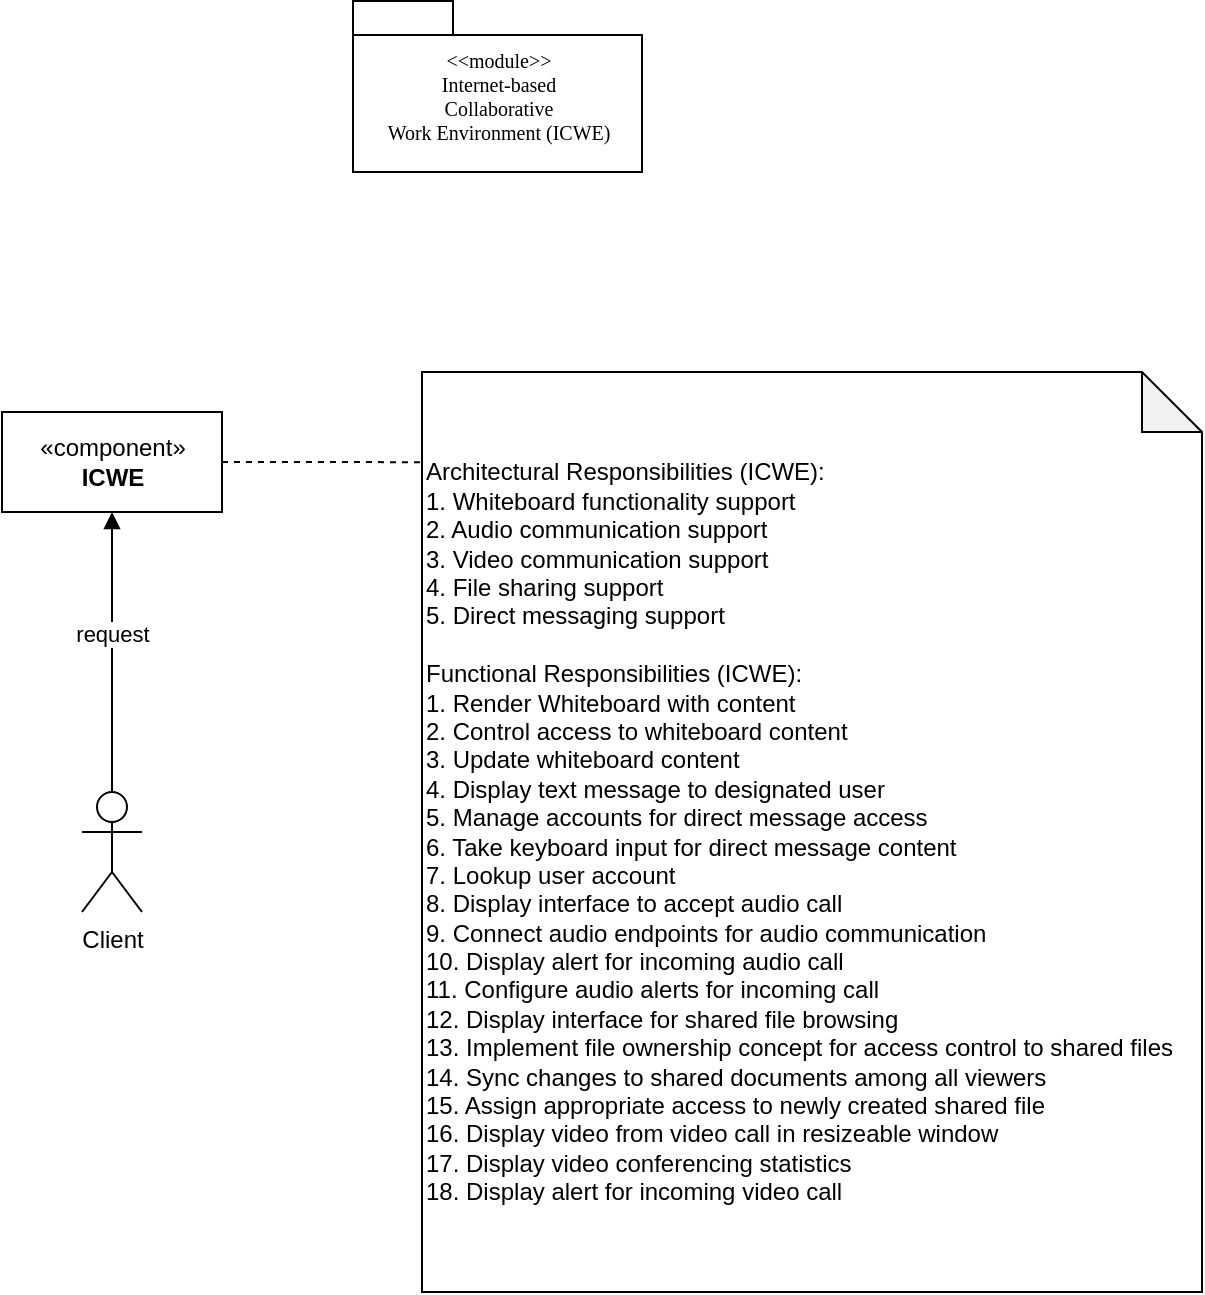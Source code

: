 <mxfile version="20.0.0" type="github" pages="6">
  <diagram name="Monolithic_System" id="b5b7bab2-c9e2-2cf4-8b2a-24fd1a2a6d21">
    <mxGraphModel dx="1192" dy="709" grid="1" gridSize="10" guides="1" tooltips="1" connect="1" arrows="1" fold="1" page="1" pageScale="1" pageWidth="827" pageHeight="1169" background="none" math="0" shadow="0">
      <root>
        <mxCell id="0" />
        <mxCell id="1" parent="0" />
        <mxCell id="6e0c8c40b5770093-7" value="" style="group" parent="1" vertex="1" connectable="0">
          <mxGeometry x="765.5" y="174.5" width="144.5" height="85.5" as="geometry" />
        </mxCell>
        <mxCell id="6e0c8c40b5770093-8" value="&lt;span style=&quot;font-weight: normal;&quot;&gt;&amp;lt;&amp;lt;module&amp;gt;&amp;gt;&lt;br&gt;Internet-based &lt;br&gt;Collaborative &lt;br&gt;Work Environment (ICWE)&lt;/span&gt;" style="shape=folder;fontStyle=1;spacingTop=10;tabWidth=50;tabHeight=17;tabPosition=left;html=1;rounded=0;shadow=0;comic=0;labelBackgroundColor=none;strokeWidth=1;fontFamily=Verdana;fontSize=10;align=center;" parent="6e0c8c40b5770093-7" vertex="1">
          <mxGeometry width="144.5" height="85.5" as="geometry" />
        </mxCell>
        <mxCell id="LKQvTQKGH9wQOqA-eibF-2" value="«component»&lt;br&gt;&lt;b&gt;ICWE&lt;/b&gt;" style="html=1;" vertex="1" parent="1">
          <mxGeometry x="590" y="380" width="110" height="50" as="geometry" />
        </mxCell>
        <mxCell id="LKQvTQKGH9wQOqA-eibF-3" value="Client" style="shape=umlActor;verticalLabelPosition=bottom;verticalAlign=top;html=1;" vertex="1" parent="1">
          <mxGeometry x="630" y="570" width="30" height="60" as="geometry" />
        </mxCell>
        <mxCell id="LKQvTQKGH9wQOqA-eibF-6" value="request" style="html=1;verticalAlign=bottom;endArrow=block;rounded=0;exitX=0.5;exitY=0;exitDx=0;exitDy=0;exitPerimeter=0;entryX=0.5;entryY=1;entryDx=0;entryDy=0;" edge="1" parent="1" source="LKQvTQKGH9wQOqA-eibF-3" target="LKQvTQKGH9wQOqA-eibF-2">
          <mxGeometry width="80" relative="1" as="geometry">
            <mxPoint x="810" y="450" as="sourcePoint" />
            <mxPoint x="890" y="450" as="targetPoint" />
          </mxGeometry>
        </mxCell>
        <mxCell id="LKQvTQKGH9wQOqA-eibF-7" value="Architectural Responsibilities (ICWE):&lt;br&gt;1. Whiteboard functionality support&lt;br&gt;2. Audio communication support&lt;br&gt;3. Video communication support&lt;br&gt;4. File sharing support&lt;br&gt;5. Direct messaging support&lt;br&gt;&lt;br&gt;Functional Responsibilities (ICWE):&lt;br&gt;1. Render Whiteboard with content&lt;br&gt;2. Control access to whiteboard content&lt;br&gt;3. Update whiteboard content&lt;br&gt;4. Display text message to designated user&lt;br&gt;5. Manage accounts for direct message access&lt;br&gt;6. Take keyboard input for direct message content&lt;br&gt;7. Lookup user account&lt;br&gt;8. Display interface to accept audio call&lt;br&gt;9. Connect audio endpoints for audio communication&lt;br&gt;10. Display alert for incoming audio call&lt;br&gt;11. Configure audio alerts for incoming call&lt;br&gt;12. Display interface for shared file browsing&lt;br&gt;13. Implement file ownership concept for access control to shared files&lt;br&gt;14. Sync changes to shared documents among all viewers&lt;br&gt;15. Assign appropriate access to newly created shared file&lt;br&gt;16. Display video from video call in resizeable window&lt;br&gt;17. Display video conferencing statistics&lt;br&gt;18. Display alert for incoming video call" style="shape=note;whiteSpace=wrap;html=1;backgroundOutline=1;darkOpacity=0.05;align=left;" vertex="1" parent="1">
          <mxGeometry x="800" y="360" width="390" height="460" as="geometry" />
        </mxCell>
        <mxCell id="LKQvTQKGH9wQOqA-eibF-8" value="" style="endArrow=none;dashed=1;html=1;rounded=0;exitX=1;exitY=0.5;exitDx=0;exitDy=0;entryX=0.003;entryY=0.098;entryDx=0;entryDy=0;entryPerimeter=0;" edge="1" parent="1" source="LKQvTQKGH9wQOqA-eibF-2" target="LKQvTQKGH9wQOqA-eibF-7">
          <mxGeometry width="50" height="50" relative="1" as="geometry">
            <mxPoint x="810" y="510" as="sourcePoint" />
            <mxPoint x="790" y="405" as="targetPoint" />
          </mxGeometry>
        </mxCell>
      </root>
    </mxGraphModel>
  </diagram>
  <diagram id="VUu82WRilhvnNbYN9RwU" name="AD1_Whiteboard">
    <mxGraphModel dx="2042" dy="709" grid="1" gridSize="10" guides="1" tooltips="1" connect="1" arrows="1" fold="1" page="1" pageScale="1" pageWidth="850" pageHeight="1100" math="0" shadow="0">
      <root>
        <mxCell id="0" />
        <mxCell id="1" parent="0" />
        <mxCell id="Ohk-mXpAywFLgfQ5HTXF-1" value="" style="group" vertex="1" connectable="0" parent="1">
          <mxGeometry x="2.75" y="30" width="144.5" height="85.5" as="geometry" />
        </mxCell>
        <mxCell id="Ohk-mXpAywFLgfQ5HTXF-2" value="&lt;span style=&quot;font-weight: normal;&quot;&gt;&amp;lt;&amp;lt;module&amp;gt;&amp;gt;&lt;br&gt;Internet-based &lt;br&gt;Collaborative &lt;br&gt;Work Environment (ICWE)&lt;/span&gt;" style="shape=folder;fontStyle=1;spacingTop=10;tabWidth=50;tabHeight=17;tabPosition=left;html=1;rounded=0;shadow=0;comic=0;labelBackgroundColor=none;strokeWidth=1;fontFamily=Verdana;fontSize=10;align=center;" vertex="1" parent="Ohk-mXpAywFLgfQ5HTXF-1">
          <mxGeometry width="144.5" height="85.5" as="geometry" />
        </mxCell>
        <mxCell id="Ohk-mXpAywFLgfQ5HTXF-8" value="" style="group" vertex="1" connectable="0" parent="1">
          <mxGeometry x="2.75" y="190" width="144.5" height="85.5" as="geometry" />
        </mxCell>
        <mxCell id="Ohk-mXpAywFLgfQ5HTXF-9" value="&lt;span style=&quot;font-weight: normal;&quot;&gt;&amp;lt;&amp;lt;module&amp;gt;&amp;gt;&lt;br&gt;Whiteboard&lt;br&gt;&lt;/span&gt;" style="shape=folder;fontStyle=1;spacingTop=10;tabWidth=50;tabHeight=17;tabPosition=left;html=1;rounded=0;shadow=0;comic=0;labelBackgroundColor=none;strokeWidth=1;fontFamily=Verdana;fontSize=10;align=center;" vertex="1" parent="Ohk-mXpAywFLgfQ5HTXF-8">
          <mxGeometry width="144.5" height="85.5" as="geometry" />
        </mxCell>
        <mxCell id="Ohk-mXpAywFLgfQ5HTXF-10" value="" style="endArrow=diamondThin;endFill=0;endSize=24;html=1;rounded=0;exitX=0;exitY=0;exitDx=97.25;exitDy=17;exitPerimeter=0;entryX=0.671;entryY=0.994;entryDx=0;entryDy=0;entryPerimeter=0;" edge="1" parent="1" source="Ohk-mXpAywFLgfQ5HTXF-9" target="Ohk-mXpAywFLgfQ5HTXF-2">
          <mxGeometry width="160" relative="1" as="geometry">
            <mxPoint x="-17.25" y="220" as="sourcePoint" />
            <mxPoint x="142.75" y="220" as="targetPoint" />
          </mxGeometry>
        </mxCell>
        <mxCell id="tOxHjZXBMQgUaD9UDvFd-1" value="«component»&lt;br&gt;&lt;b&gt;ICWE&lt;/b&gt;" style="html=1;" vertex="1" parent="1">
          <mxGeometry x="-60" y="550" width="110" height="50" as="geometry" />
        </mxCell>
        <mxCell id="tOxHjZXBMQgUaD9UDvFd-2" value="Client" style="shape=umlActor;verticalLabelPosition=bottom;verticalAlign=top;html=1;" vertex="1" parent="1">
          <mxGeometry x="60" y="955" width="30" height="60" as="geometry" />
        </mxCell>
        <mxCell id="tOxHjZXBMQgUaD9UDvFd-3" value="request" style="html=1;verticalAlign=bottom;endArrow=block;rounded=0;exitX=0.5;exitY=0;exitDx=0;exitDy=0;exitPerimeter=0;entryX=0.5;entryY=1;entryDx=0;entryDy=0;" edge="1" parent="1" source="tOxHjZXBMQgUaD9UDvFd-2">
          <mxGeometry width="80" relative="1" as="geometry">
            <mxPoint x="240" y="835" as="sourcePoint" />
            <mxPoint x="75" y="815" as="targetPoint" />
          </mxGeometry>
        </mxCell>
        <mxCell id="tOxHjZXBMQgUaD9UDvFd-4" value="Architectural Responsibilities (ICWE):&lt;br&gt;2. Audio communication support&lt;br&gt;3. Video communication support&lt;br&gt;4. File sharing support&lt;br&gt;5. Direct messaging support&lt;br&gt;&lt;br&gt;Functional Responsibilities (ICWE):&lt;br&gt;4. Display text message to designated user&lt;br&gt;5. Manage accounts for direct message access&lt;br&gt;6. Take keyboard input for direct message content&lt;br&gt;7. Lookup user account&lt;br&gt;8. Display interface to accept audio call&lt;br&gt;9. Connect audio endpoints for audio communication&lt;br&gt;10. Display alert for incoming audio call&lt;br&gt;11. Configure audio alerts for incoming call&lt;br&gt;12. Display interface for shared file browsing&lt;br&gt;13. Implement file ownership concept for access control to shared files&lt;br&gt;14. Sync changes to shared documents among all viewers&lt;br&gt;15. Assign appropriate access to newly created shared file&lt;br&gt;16. Display video from video call in resizeable window&lt;br&gt;17. Display video conferencing statistics&lt;br&gt;18. Display alert for incoming video call" style="shape=note;whiteSpace=wrap;html=1;backgroundOutline=1;darkOpacity=0.05;align=left;" vertex="1" parent="1">
          <mxGeometry x="400" y="440" width="390" height="360" as="geometry" />
        </mxCell>
        <mxCell id="tOxHjZXBMQgUaD9UDvFd-5" value="«component»&lt;br&gt;&lt;b&gt;Whiteboard&lt;br&gt;Controller&lt;/b&gt;" style="html=1;" vertex="1" parent="1">
          <mxGeometry x="120" y="620" width="110" height="50" as="geometry" />
        </mxCell>
        <mxCell id="tOxHjZXBMQgUaD9UDvFd-6" value="Architectural Responsibilities (ICWE):&lt;br&gt;1. Whiteboard functionality support&lt;br&gt;&lt;br&gt;Functional Responsibilities (ICWE):&lt;br&gt;1. Render Whiteboard with content&lt;br&gt;2. Control access to whiteboard content&lt;br&gt;3. Update whiteboard content" style="shape=note;whiteSpace=wrap;html=1;backgroundOutline=1;darkOpacity=0.05;align=left;" vertex="1" parent="1">
          <mxGeometry x="400" y="820" width="250" height="140" as="geometry" />
        </mxCell>
        <mxCell id="tOxHjZXBMQgUaD9UDvFd-7" value="«component»&lt;br&gt;&lt;b&gt;Load Balancer&lt;/b&gt;" style="html=1;" vertex="1" parent="1">
          <mxGeometry x="20" y="765" width="110" height="50" as="geometry" />
        </mxCell>
        <mxCell id="tOxHjZXBMQgUaD9UDvFd-8" value="" style="endArrow=none;dashed=1;html=1;rounded=0;exitX=1;exitY=0.5;exitDx=0;exitDy=0;entryX=-0.013;entryY=0.375;entryDx=0;entryDy=0;entryPerimeter=0;" edge="1" parent="1" source="tOxHjZXBMQgUaD9UDvFd-1" target="tOxHjZXBMQgUaD9UDvFd-4">
          <mxGeometry width="50" height="50" relative="1" as="geometry">
            <mxPoint x="420" y="770" as="sourcePoint" />
            <mxPoint x="390" y="605" as="targetPoint" />
          </mxGeometry>
        </mxCell>
        <mxCell id="tOxHjZXBMQgUaD9UDvFd-9" value="" style="endArrow=none;dashed=1;html=1;rounded=0;exitX=1;exitY=0.5;exitDx=0;exitDy=0;entryX=0;entryY=0.5;entryDx=0;entryDy=0;entryPerimeter=0;" edge="1" parent="1" source="tOxHjZXBMQgUaD9UDvFd-5" target="tOxHjZXBMQgUaD9UDvFd-6">
          <mxGeometry width="50" height="50" relative="1" as="geometry">
            <mxPoint x="420" y="770" as="sourcePoint" />
            <mxPoint x="470" y="720" as="targetPoint" />
            <Array as="points">
              <mxPoint x="290" y="645" />
              <mxPoint x="290" y="890" />
            </Array>
          </mxGeometry>
        </mxCell>
        <mxCell id="tOxHjZXBMQgUaD9UDvFd-10" value="" style="endArrow=classic;html=1;rounded=0;exitX=0.5;exitY=0;exitDx=0;exitDy=0;entryX=0.5;entryY=1;entryDx=0;entryDy=0;" edge="1" parent="1" source="tOxHjZXBMQgUaD9UDvFd-7" target="tOxHjZXBMQgUaD9UDvFd-1">
          <mxGeometry width="50" height="50" relative="1" as="geometry">
            <mxPoint x="420" y="770" as="sourcePoint" />
            <mxPoint x="470" y="720" as="targetPoint" />
            <Array as="points">
              <mxPoint x="75" y="720" />
              <mxPoint x="-5" y="720" />
            </Array>
          </mxGeometry>
        </mxCell>
        <mxCell id="tOxHjZXBMQgUaD9UDvFd-11" value="message" style="edgeLabel;html=1;align=center;verticalAlign=middle;resizable=0;points=[];" vertex="1" connectable="0" parent="tOxHjZXBMQgUaD9UDvFd-10">
          <mxGeometry x="-0.306" y="-2" relative="1" as="geometry">
            <mxPoint as="offset" />
          </mxGeometry>
        </mxCell>
        <mxCell id="tOxHjZXBMQgUaD9UDvFd-12" value="" style="endArrow=classic;html=1;rounded=0;exitX=1;exitY=0.5;exitDx=0;exitDy=0;entryX=0.5;entryY=1;entryDx=0;entryDy=0;" edge="1" parent="1" source="tOxHjZXBMQgUaD9UDvFd-7" target="tOxHjZXBMQgUaD9UDvFd-5">
          <mxGeometry width="50" height="50" relative="1" as="geometry">
            <mxPoint x="-100" y="850" as="sourcePoint" />
            <mxPoint x="-50" y="800" as="targetPoint" />
            <Array as="points">
              <mxPoint x="175" y="790" />
            </Array>
          </mxGeometry>
        </mxCell>
        <mxCell id="tOxHjZXBMQgUaD9UDvFd-13" value="message" style="edgeLabel;html=1;align=center;verticalAlign=middle;resizable=0;points=[];" vertex="1" connectable="0" parent="tOxHjZXBMQgUaD9UDvFd-12">
          <mxGeometry x="0.285" relative="1" as="geometry">
            <mxPoint as="offset" />
          </mxGeometry>
        </mxCell>
        <mxCell id="tOxHjZXBMQgUaD9UDvFd-14" value="" style="endArrow=classic;html=1;rounded=0;exitX=0;exitY=0.5;exitDx=0;exitDy=0;entryX=0;entryY=0.5;entryDx=0;entryDy=0;" edge="1" parent="1" source="tOxHjZXBMQgUaD9UDvFd-1" target="tOxHjZXBMQgUaD9UDvFd-7">
          <mxGeometry width="50" height="50" relative="1" as="geometry">
            <mxPoint x="-170" y="790" as="sourcePoint" />
            <mxPoint x="-120" y="740" as="targetPoint" />
            <Array as="points">
              <mxPoint x="-110" y="575" />
              <mxPoint x="-110" y="790" />
            </Array>
          </mxGeometry>
        </mxCell>
        <mxCell id="tOxHjZXBMQgUaD9UDvFd-15" value="response" style="edgeLabel;html=1;align=center;verticalAlign=middle;resizable=0;points=[];" vertex="1" connectable="0" parent="tOxHjZXBMQgUaD9UDvFd-14">
          <mxGeometry x="-0.068" relative="1" as="geometry">
            <mxPoint as="offset" />
          </mxGeometry>
        </mxCell>
        <mxCell id="tOxHjZXBMQgUaD9UDvFd-16" value="" style="endArrow=classic;html=1;rounded=0;exitX=0;exitY=0.5;exitDx=0;exitDy=0;entryX=0.75;entryY=0;entryDx=0;entryDy=0;" edge="1" parent="1" source="tOxHjZXBMQgUaD9UDvFd-5" target="tOxHjZXBMQgUaD9UDvFd-7">
          <mxGeometry width="50" height="50" relative="1" as="geometry">
            <mxPoint x="60" y="700" as="sourcePoint" />
            <mxPoint x="100" y="760" as="targetPoint" />
            <Array as="points">
              <mxPoint x="100" y="645" />
            </Array>
          </mxGeometry>
        </mxCell>
        <mxCell id="tOxHjZXBMQgUaD9UDvFd-17" value="response" style="edgeLabel;html=1;align=center;verticalAlign=middle;resizable=0;points=[];" vertex="1" connectable="0" parent="tOxHjZXBMQgUaD9UDvFd-16">
          <mxGeometry x="-0.273" y="2" relative="1" as="geometry">
            <mxPoint as="offset" />
          </mxGeometry>
        </mxCell>
      </root>
    </mxGraphModel>
  </diagram>
  <diagram id="_xwD0u1POeS3M6MNMzWn" name="AD2_Audio">
    <mxGraphModel dx="2042" dy="709" grid="1" gridSize="10" guides="1" tooltips="1" connect="1" arrows="1" fold="1" page="1" pageScale="1" pageWidth="850" pageHeight="1100" math="0" shadow="0">
      <root>
        <mxCell id="0" />
        <mxCell id="1" parent="0" />
        <mxCell id="YCwrLCV1L26kMmIwAUxu-1" value="" style="group" vertex="1" connectable="0" parent="1">
          <mxGeometry x="49" y="30" width="144.5" height="85.5" as="geometry" />
        </mxCell>
        <mxCell id="YCwrLCV1L26kMmIwAUxu-2" value="&lt;span style=&quot;font-weight: normal;&quot;&gt;&amp;lt;&amp;lt;module&amp;gt;&amp;gt;&lt;br&gt;Internet-based &lt;br&gt;Collaborative &lt;br&gt;Work Environment (ICWE)&lt;/span&gt;" style="shape=folder;fontStyle=1;spacingTop=10;tabWidth=50;tabHeight=17;tabPosition=left;html=1;rounded=0;shadow=0;comic=0;labelBackgroundColor=none;strokeWidth=1;fontFamily=Verdana;fontSize=10;align=center;" vertex="1" parent="YCwrLCV1L26kMmIwAUxu-1">
          <mxGeometry width="144.5" height="85.5" as="geometry" />
        </mxCell>
        <mxCell id="YCwrLCV1L26kMmIwAUxu-3" value="«component»&lt;br&gt;&lt;b&gt;ICWE&lt;/b&gt;" style="html=1;" vertex="1" parent="1">
          <mxGeometry y="455.5" width="110" height="50" as="geometry" />
        </mxCell>
        <mxCell id="YCwrLCV1L26kMmIwAUxu-4" value="Client" style="shape=umlActor;verticalLabelPosition=bottom;verticalAlign=top;html=1;" vertex="1" parent="1">
          <mxGeometry x="40" y="950" width="30" height="60" as="geometry" />
        </mxCell>
        <mxCell id="YCwrLCV1L26kMmIwAUxu-5" value="request" style="html=1;verticalAlign=bottom;endArrow=block;rounded=0;exitX=0.5;exitY=0;exitDx=0;exitDy=0;exitPerimeter=0;entryX=0.5;entryY=1;entryDx=0;entryDy=0;" edge="1" parent="1" source="YCwrLCV1L26kMmIwAUxu-4">
          <mxGeometry width="80" relative="1" as="geometry">
            <mxPoint x="220" y="830" as="sourcePoint" />
            <mxPoint x="55" y="810" as="targetPoint" />
          </mxGeometry>
        </mxCell>
        <mxCell id="YCwrLCV1L26kMmIwAUxu-6" value="Architectural Responsibilities (ICWE):&lt;br&gt;3. Video communication support&lt;br&gt;4. File sharing support&lt;br&gt;5. Direct messaging support&lt;br&gt;&lt;br&gt;Functional Responsibilities (ICWE):&lt;br&gt;4. Display text message to designated user&lt;br&gt;5. Manage accounts for direct message access&lt;br&gt;6. Take keyboard input for direct message content&lt;br&gt;7. Lookup user account&lt;br&gt;12. Display interface for shared file browsing&lt;br&gt;13. Implement file ownership concept for access control to shared files&lt;br&gt;14. Sync changes to shared documents among all viewers&lt;br&gt;15. Assign appropriate access to newly created shared file&lt;br&gt;16. Display video from video call in resizeable window&lt;br&gt;17. Display video conferencing statistics&lt;br&gt;18. Display alert for incoming video call" style="shape=note;whiteSpace=wrap;html=1;backgroundOutline=1;darkOpacity=0.05;align=left;" vertex="1" parent="1">
          <mxGeometry x="390" y="470" width="390" height="280" as="geometry" />
        </mxCell>
        <mxCell id="YCwrLCV1L26kMmIwAUxu-7" value="" style="group" vertex="1" connectable="0" parent="1">
          <mxGeometry x="-60" y="240" width="144.5" height="85.5" as="geometry" />
        </mxCell>
        <mxCell id="YCwrLCV1L26kMmIwAUxu-8" value="&lt;span style=&quot;font-weight: normal;&quot;&gt;&amp;lt;&amp;lt;module&amp;gt;&amp;gt;&lt;br&gt;Whiteboard&lt;br&gt;&lt;/span&gt;" style="shape=folder;fontStyle=1;spacingTop=10;tabWidth=50;tabHeight=17;tabPosition=left;html=1;rounded=0;shadow=0;comic=0;labelBackgroundColor=none;strokeWidth=1;fontFamily=Verdana;fontSize=10;align=center;" vertex="1" parent="YCwrLCV1L26kMmIwAUxu-7">
          <mxGeometry width="144.5" height="85.5" as="geometry" />
        </mxCell>
        <mxCell id="YCwrLCV1L26kMmIwAUxu-9" value="" style="endArrow=diamondThin;endFill=0;endSize=24;html=1;rounded=0;" edge="1" parent="1" target="YCwrLCV1L26kMmIwAUxu-2">
          <mxGeometry width="160" relative="1" as="geometry">
            <mxPoint x="119" y="180" as="sourcePoint" />
            <mxPoint x="119" y="120" as="targetPoint" />
          </mxGeometry>
        </mxCell>
        <mxCell id="YCwrLCV1L26kMmIwAUxu-10" value="«component»&lt;br&gt;&lt;b&gt;Whiteboard&lt;br&gt;Controller&lt;/b&gt;" style="html=1;" vertex="1" parent="1">
          <mxGeometry x="120" y="630" width="110" height="50" as="geometry" />
        </mxCell>
        <mxCell id="YCwrLCV1L26kMmIwAUxu-11" value="Architectural Responsibilities (Whiteboard Controller):&lt;br&gt;1. Whiteboard functionality support&lt;br&gt;&lt;br&gt;Functional Responsibilities (Whiteboard Controller):&lt;br&gt;1. Render Whiteboard with content&lt;br&gt;2. Control access to whiteboard content&lt;br&gt;3. Update whiteboard content" style="shape=note;whiteSpace=wrap;html=1;backgroundOutline=1;darkOpacity=0.05;align=left;" vertex="1" parent="1">
          <mxGeometry x="390" y="770" width="390" height="140" as="geometry" />
        </mxCell>
        <mxCell id="YCwrLCV1L26kMmIwAUxu-12" value="«component»&lt;br&gt;&lt;b&gt;Load Balancer&lt;/b&gt;" style="html=1;" vertex="1" parent="1">
          <mxGeometry y="760" width="110" height="50" as="geometry" />
        </mxCell>
        <mxCell id="YCwrLCV1L26kMmIwAUxu-17" value="" style="group" vertex="1" connectable="0" parent="1">
          <mxGeometry x="170" y="240" width="144.5" height="85.5" as="geometry" />
        </mxCell>
        <mxCell id="YCwrLCV1L26kMmIwAUxu-18" value="&lt;span style=&quot;font-weight: normal;&quot;&gt;&amp;lt;&amp;lt;module&amp;gt;&amp;gt;&lt;br&gt;Audio Communicator&lt;br&gt;&lt;/span&gt;" style="shape=folder;fontStyle=1;spacingTop=10;tabWidth=50;tabHeight=17;tabPosition=left;html=1;rounded=0;shadow=0;comic=0;labelBackgroundColor=none;strokeWidth=1;fontFamily=Verdana;fontSize=10;align=center;" vertex="1" parent="YCwrLCV1L26kMmIwAUxu-17">
          <mxGeometry width="144.5" height="85.5" as="geometry" />
        </mxCell>
        <mxCell id="YCwrLCV1L26kMmIwAUxu-19" value="" style="endArrow=none;html=1;rounded=0;exitX=0;exitY=0;exitDx=97.25;exitDy=17;exitPerimeter=0;" edge="1" parent="1" source="YCwrLCV1L26kMmIwAUxu-8">
          <mxGeometry width="50" height="50" relative="1" as="geometry">
            <mxPoint x="59" y="380" as="sourcePoint" />
            <mxPoint x="119" y="180" as="targetPoint" />
            <Array as="points">
              <mxPoint x="37" y="180" />
            </Array>
          </mxGeometry>
        </mxCell>
        <mxCell id="YCwrLCV1L26kMmIwAUxu-20" value="" style="endArrow=none;html=1;rounded=0;exitX=0.692;exitY=0.234;exitDx=0;exitDy=0;exitPerimeter=0;" edge="1" parent="1" source="YCwrLCV1L26kMmIwAUxu-18">
          <mxGeometry width="50" height="50" relative="1" as="geometry">
            <mxPoint x="270" y="250" as="sourcePoint" />
            <mxPoint x="119" y="180" as="targetPoint" />
            <Array as="points">
              <mxPoint x="270" y="180" />
            </Array>
          </mxGeometry>
        </mxCell>
        <mxCell id="dnj2vUu5AkYvsgBa5aYY-1" value="Architectural Responsibilities (Audio Communicator):&lt;br&gt;2. Audio communication support&lt;br&gt;&lt;br&gt;Functional Responsibilities (Audio Communicator):&lt;br&gt;8. Display interface to accept audio call&lt;br&gt;9. Connect audio endpoints for audio communication&lt;br&gt;10. Display alert for incoming audio call&lt;br&gt;11. Configure audio alerts for incoming call" style="shape=note;whiteSpace=wrap;html=1;backgroundOutline=1;darkOpacity=0.05;align=left;" vertex="1" parent="1">
          <mxGeometry x="-540" y="640" width="320" height="150" as="geometry" />
        </mxCell>
        <mxCell id="dnj2vUu5AkYvsgBa5aYY-2" value="«component»&lt;br&gt;&lt;b&gt;Audio&lt;br&gt;Controller&lt;/b&gt;" style="html=1;" vertex="1" parent="1">
          <mxGeometry x="-110" y="630" width="110" height="50" as="geometry" />
        </mxCell>
        <mxCell id="dnj2vUu5AkYvsgBa5aYY-4" value="" style="endArrow=classic;html=1;rounded=0;exitX=0;exitY=0.5;exitDx=0;exitDy=0;entryX=0.5;entryY=1;entryDx=0;entryDy=0;" edge="1" parent="1" source="YCwrLCV1L26kMmIwAUxu-12" target="dnj2vUu5AkYvsgBa5aYY-2">
          <mxGeometry width="50" height="50" relative="1" as="geometry">
            <mxPoint x="-160" y="780" as="sourcePoint" />
            <mxPoint x="-110" y="730" as="targetPoint" />
            <Array as="points">
              <mxPoint x="-55" y="785" />
            </Array>
          </mxGeometry>
        </mxCell>
        <mxCell id="dnj2vUu5AkYvsgBa5aYY-7" value="request" style="edgeLabel;html=1;align=center;verticalAlign=middle;resizable=0;points=[];" vertex="1" connectable="0" parent="dnj2vUu5AkYvsgBa5aYY-4">
          <mxGeometry x="0.284" y="-2" relative="1" as="geometry">
            <mxPoint as="offset" />
          </mxGeometry>
        </mxCell>
        <mxCell id="dnj2vUu5AkYvsgBa5aYY-5" value="" style="endArrow=classic;html=1;rounded=0;entryX=0.5;entryY=1;entryDx=0;entryDy=0;exitX=1;exitY=0.5;exitDx=0;exitDy=0;" edge="1" parent="1" source="YCwrLCV1L26kMmIwAUxu-12" target="YCwrLCV1L26kMmIwAUxu-10">
          <mxGeometry width="50" height="50" relative="1" as="geometry">
            <mxPoint x="170" y="800" as="sourcePoint" />
            <mxPoint x="220" y="750" as="targetPoint" />
            <Array as="points">
              <mxPoint x="175" y="785" />
            </Array>
          </mxGeometry>
        </mxCell>
        <mxCell id="dnj2vUu5AkYvsgBa5aYY-8" value="request" style="edgeLabel;html=1;align=center;verticalAlign=middle;resizable=0;points=[];" vertex="1" connectable="0" parent="dnj2vUu5AkYvsgBa5aYY-5">
          <mxGeometry x="0.27" relative="1" as="geometry">
            <mxPoint as="offset" />
          </mxGeometry>
        </mxCell>
        <mxCell id="dnj2vUu5AkYvsgBa5aYY-6" value="" style="endArrow=classic;html=1;rounded=0;exitX=0.364;exitY=-0.02;exitDx=0;exitDy=0;entryX=0.373;entryY=0.99;entryDx=0;entryDy=0;exitPerimeter=0;entryPerimeter=0;" edge="1" parent="1" source="YCwrLCV1L26kMmIwAUxu-12" target="YCwrLCV1L26kMmIwAUxu-3">
          <mxGeometry width="50" height="50" relative="1" as="geometry">
            <mxPoint x="30" y="690" as="sourcePoint" />
            <mxPoint x="80" y="640" as="targetPoint" />
          </mxGeometry>
        </mxCell>
        <mxCell id="dnj2vUu5AkYvsgBa5aYY-9" value="request" style="edgeLabel;html=1;align=center;verticalAlign=middle;resizable=0;points=[];" vertex="1" connectable="0" parent="dnj2vUu5AkYvsgBa5aYY-6">
          <mxGeometry x="-0.117" y="-2" relative="1" as="geometry">
            <mxPoint as="offset" />
          </mxGeometry>
        </mxCell>
        <mxCell id="dnj2vUu5AkYvsgBa5aYY-10" value="" style="endArrow=classic;html=1;rounded=0;exitX=0;exitY=0.5;exitDx=0;exitDy=0;entryX=0;entryY=0.75;entryDx=0;entryDy=0;" edge="1" parent="1" source="dnj2vUu5AkYvsgBa5aYY-2" target="YCwrLCV1L26kMmIwAUxu-12">
          <mxGeometry width="50" height="50" relative="1" as="geometry">
            <mxPoint x="-170" y="760" as="sourcePoint" />
            <mxPoint x="-130" y="800" as="targetPoint" />
            <Array as="points">
              <mxPoint x="-140" y="655" />
              <mxPoint x="-140" y="798" />
            </Array>
          </mxGeometry>
        </mxCell>
        <mxCell id="dnj2vUu5AkYvsgBa5aYY-11" value="response" style="edgeLabel;html=1;align=center;verticalAlign=middle;resizable=0;points=[];" vertex="1" connectable="0" parent="dnj2vUu5AkYvsgBa5aYY-10">
          <mxGeometry x="0.382" y="-1" relative="1" as="geometry">
            <mxPoint as="offset" />
          </mxGeometry>
        </mxCell>
        <mxCell id="dnj2vUu5AkYvsgBa5aYY-12" value="" style="endArrow=classic;html=1;rounded=0;exitX=1;exitY=0.5;exitDx=0;exitDy=0;entryX=1;entryY=0.75;entryDx=0;entryDy=0;" edge="1" parent="1" source="YCwrLCV1L26kMmIwAUxu-10" target="YCwrLCV1L26kMmIwAUxu-12">
          <mxGeometry width="50" height="50" relative="1" as="geometry">
            <mxPoint x="230" y="840" as="sourcePoint" />
            <mxPoint x="280" y="790" as="targetPoint" />
            <Array as="points">
              <mxPoint x="280" y="655" />
              <mxPoint x="280" y="798" />
            </Array>
          </mxGeometry>
        </mxCell>
        <mxCell id="dnj2vUu5AkYvsgBa5aYY-13" value="response" style="edgeLabel;html=1;align=center;verticalAlign=middle;resizable=0;points=[];" vertex="1" connectable="0" parent="dnj2vUu5AkYvsgBa5aYY-12">
          <mxGeometry x="0.349" y="1" relative="1" as="geometry">
            <mxPoint as="offset" />
          </mxGeometry>
        </mxCell>
        <mxCell id="dnj2vUu5AkYvsgBa5aYY-18" value="«component»&lt;br&gt;&lt;b&gt;Audio&lt;br&gt;Monitor&lt;/b&gt;" style="html=1;" vertex="1" parent="1">
          <mxGeometry x="-110" y="520" width="110" height="50" as="geometry" />
        </mxCell>
        <mxCell id="dnj2vUu5AkYvsgBa5aYY-19" value="" style="endArrow=classic;html=1;rounded=0;exitX=0.25;exitY=1;exitDx=0;exitDy=0;entryX=0.25;entryY=0;entryDx=0;entryDy=0;" edge="1" parent="1" source="dnj2vUu5AkYvsgBa5aYY-18" target="dnj2vUu5AkYvsgBa5aYY-2">
          <mxGeometry width="50" height="50" relative="1" as="geometry">
            <mxPoint x="-190" y="590" as="sourcePoint" />
            <mxPoint x="-140" y="540" as="targetPoint" />
          </mxGeometry>
        </mxCell>
        <mxCell id="dnj2vUu5AkYvsgBa5aYY-22" value="command" style="edgeLabel;html=1;align=center;verticalAlign=middle;resizable=0;points=[];" vertex="1" connectable="0" parent="dnj2vUu5AkYvsgBa5aYY-19">
          <mxGeometry x="-0.233" y="-1" relative="1" as="geometry">
            <mxPoint as="offset" />
          </mxGeometry>
        </mxCell>
        <mxCell id="dnj2vUu5AkYvsgBa5aYY-20" value="" style="endArrow=classic;startArrow=classic;html=1;rounded=0;entryX=0.75;entryY=1;entryDx=0;entryDy=0;exitX=0.75;exitY=0;exitDx=0;exitDy=0;" edge="1" parent="1" source="dnj2vUu5AkYvsgBa5aYY-2" target="dnj2vUu5AkYvsgBa5aYY-18">
          <mxGeometry width="50" height="50" relative="1" as="geometry">
            <mxPoint x="-200" y="590" as="sourcePoint" />
            <mxPoint x="-150" y="540" as="targetPoint" />
          </mxGeometry>
        </mxCell>
        <mxCell id="dnj2vUu5AkYvsgBa5aYY-21" value="heartbeat" style="edgeLabel;html=1;align=center;verticalAlign=middle;resizable=0;points=[];" vertex="1" connectable="0" parent="dnj2vUu5AkYvsgBa5aYY-20">
          <mxGeometry x="0.067" y="1" relative="1" as="geometry">
            <mxPoint x="1" as="offset" />
          </mxGeometry>
        </mxCell>
        <mxCell id="dnj2vUu5AkYvsgBa5aYY-23" value="" style="endArrow=diamondThin;endFill=0;endSize=24;html=1;rounded=0;" edge="1" parent="1">
          <mxGeometry width="160" relative="1" as="geometry">
            <mxPoint x="241.57" y="390" as="sourcePoint" />
            <mxPoint x="242.923" y="325.5" as="targetPoint" />
          </mxGeometry>
        </mxCell>
        <mxCell id="dnj2vUu5AkYvsgBa5aYY-24" value="" style="group" vertex="1" connectable="0" parent="1">
          <mxGeometry x="170" y="370" width="144.5" height="85.5" as="geometry" />
        </mxCell>
        <mxCell id="dnj2vUu5AkYvsgBa5aYY-25" value="&lt;span style=&quot;font-weight: normal;&quot;&gt;&amp;lt;&amp;lt;module&amp;gt;&amp;gt;&lt;br&gt;Audio Monitor&lt;br&gt;&lt;/span&gt;" style="shape=folder;fontStyle=1;spacingTop=10;tabWidth=50;tabHeight=17;tabPosition=left;html=1;rounded=0;shadow=0;comic=0;labelBackgroundColor=none;strokeWidth=1;fontFamily=Verdana;fontSize=10;align=center;" vertex="1" parent="dnj2vUu5AkYvsgBa5aYY-24">
          <mxGeometry width="144.5" height="85.5" as="geometry" />
        </mxCell>
        <mxCell id="dnj2vUu5AkYvsgBa5aYY-26" value="Architectural Responsibilities (Audio Monitor):&lt;br&gt;2. Audio communication support&lt;br&gt;&lt;br&gt;Functional Responsibilities (Audio Monitor):&lt;br&gt;19. Monitor Audio communication" style="shape=note;whiteSpace=wrap;html=1;backgroundOutline=1;darkOpacity=0.05;align=left;" vertex="1" parent="1">
          <mxGeometry x="-500" y="480" width="280" height="102.25" as="geometry" />
        </mxCell>
        <mxCell id="dnj2vUu5AkYvsgBa5aYY-27" value="" style="endArrow=none;dashed=1;html=1;rounded=0;exitX=0;exitY=0;exitDx=280;exitDy=66.125;exitPerimeter=0;entryX=0;entryY=0.5;entryDx=0;entryDy=0;" edge="1" parent="1" source="dnj2vUu5AkYvsgBa5aYY-26" target="dnj2vUu5AkYvsgBa5aYY-18">
          <mxGeometry width="50" height="50" relative="1" as="geometry">
            <mxPoint x="-370" y="480" as="sourcePoint" />
            <mxPoint x="-320" y="430" as="targetPoint" />
          </mxGeometry>
        </mxCell>
        <mxCell id="dnj2vUu5AkYvsgBa5aYY-28" value="" style="endArrow=none;dashed=1;html=1;rounded=0;entryX=-0.01;entryY=0.239;entryDx=0;entryDy=0;entryPerimeter=0;exitX=1;exitY=0.5;exitDx=0;exitDy=0;" edge="1" parent="1" source="YCwrLCV1L26kMmIwAUxu-3" target="YCwrLCV1L26kMmIwAUxu-6">
          <mxGeometry width="50" height="50" relative="1" as="geometry">
            <mxPoint x="260" y="570" as="sourcePoint" />
            <mxPoint x="310" y="520" as="targetPoint" />
            <Array as="points">
              <mxPoint x="330" y="480" />
              <mxPoint x="330" y="537" />
            </Array>
          </mxGeometry>
        </mxCell>
        <mxCell id="dnj2vUu5AkYvsgBa5aYY-29" value="" style="endArrow=none;dashed=1;html=1;rounded=0;exitX=0.5;exitY=0;exitDx=0;exitDy=0;entryX=0;entryY=0.5;entryDx=0;entryDy=0;entryPerimeter=0;" edge="1" parent="1" source="YCwrLCV1L26kMmIwAUxu-10" target="YCwrLCV1L26kMmIwAUxu-11">
          <mxGeometry width="50" height="50" relative="1" as="geometry">
            <mxPoint x="270" y="600" as="sourcePoint" />
            <mxPoint x="340" y="840" as="targetPoint" />
            <Array as="points">
              <mxPoint x="175" y="610" />
              <mxPoint x="340" y="610" />
              <mxPoint x="340" y="840" />
            </Array>
          </mxGeometry>
        </mxCell>
        <mxCell id="dnj2vUu5AkYvsgBa5aYY-30" value="" style="endArrow=none;dashed=1;html=1;rounded=0;exitX=0;exitY=0;exitDx=320;exitDy=90;exitPerimeter=0;entryX=0;entryY=0.25;entryDx=0;entryDy=0;" edge="1" parent="1" source="dnj2vUu5AkYvsgBa5aYY-1" target="dnj2vUu5AkYvsgBa5aYY-2">
          <mxGeometry width="50" height="50" relative="1" as="geometry">
            <mxPoint x="-180" y="880" as="sourcePoint" />
            <mxPoint x="-130" y="830" as="targetPoint" />
            <Array as="points">
              <mxPoint x="-170" y="730" />
              <mxPoint x="-170" y="643" />
            </Array>
          </mxGeometry>
        </mxCell>
        <mxCell id="dnj2vUu5AkYvsgBa5aYY-31" value="" style="endArrow=classic;html=1;rounded=0;exitX=0.75;exitY=1;exitDx=0;exitDy=0;entryX=0.75;entryY=0;entryDx=0;entryDy=0;" edge="1" parent="1" source="YCwrLCV1L26kMmIwAUxu-3" target="YCwrLCV1L26kMmIwAUxu-12">
          <mxGeometry width="50" height="50" relative="1" as="geometry">
            <mxPoint x="120" y="600" as="sourcePoint" />
            <mxPoint x="170" y="550" as="targetPoint" />
          </mxGeometry>
        </mxCell>
        <mxCell id="dnj2vUu5AkYvsgBa5aYY-32" value="response" style="edgeLabel;html=1;align=center;verticalAlign=middle;resizable=0;points=[];" vertex="1" connectable="0" parent="dnj2vUu5AkYvsgBa5aYY-31">
          <mxGeometry x="-0.399" relative="1" as="geometry">
            <mxPoint as="offset" />
          </mxGeometry>
        </mxCell>
      </root>
    </mxGraphModel>
  </diagram>
  <diagram id="dMCVpAC3-hc_wPbru7o2" name="AD3_Video">
    <mxGraphModel dx="2042" dy="1809" grid="1" gridSize="10" guides="1" tooltips="1" connect="1" arrows="1" fold="1" page="1" pageScale="1" pageWidth="850" pageHeight="1100" math="0" shadow="0">
      <root>
        <mxCell id="0" />
        <mxCell id="1" parent="0" />
        <mxCell id="fEHHtrWaKa0OmCXBdp_R-1" value="" style="group" vertex="1" connectable="0" parent="1">
          <mxGeometry x="-50" y="-70" width="144.5" height="85.5" as="geometry" />
        </mxCell>
        <mxCell id="fEHHtrWaKa0OmCXBdp_R-2" value="&lt;span style=&quot;font-weight: normal;&quot;&gt;&amp;lt;&amp;lt;module&amp;gt;&amp;gt;&lt;br&gt;Internet-based &lt;br&gt;Collaborative &lt;br&gt;Work Environment (ICWE)&lt;/span&gt;" style="shape=folder;fontStyle=1;spacingTop=10;tabWidth=50;tabHeight=17;tabPosition=left;html=1;rounded=0;shadow=0;comic=0;labelBackgroundColor=none;strokeWidth=1;fontFamily=Verdana;fontSize=10;align=center;" vertex="1" parent="fEHHtrWaKa0OmCXBdp_R-1">
          <mxGeometry width="144.5" height="85.5" as="geometry" />
        </mxCell>
        <mxCell id="fEHHtrWaKa0OmCXBdp_R-3" value="«component»&lt;br&gt;&lt;b&gt;ICWE&lt;/b&gt;" style="html=1;" vertex="1" parent="1">
          <mxGeometry y="455.5" width="110" height="50" as="geometry" />
        </mxCell>
        <mxCell id="fEHHtrWaKa0OmCXBdp_R-4" value="Client" style="shape=umlActor;verticalLabelPosition=bottom;verticalAlign=top;html=1;" vertex="1" parent="1">
          <mxGeometry x="40" y="950" width="30" height="60" as="geometry" />
        </mxCell>
        <mxCell id="fEHHtrWaKa0OmCXBdp_R-5" value="request" style="html=1;verticalAlign=bottom;endArrow=block;rounded=0;exitX=0.5;exitY=0;exitDx=0;exitDy=0;exitPerimeter=0;entryX=0.5;entryY=1;entryDx=0;entryDy=0;" edge="1" parent="1" source="fEHHtrWaKa0OmCXBdp_R-4">
          <mxGeometry width="80" relative="1" as="geometry">
            <mxPoint x="220" y="830" as="sourcePoint" />
            <mxPoint x="55" y="810" as="targetPoint" />
          </mxGeometry>
        </mxCell>
        <mxCell id="fEHHtrWaKa0OmCXBdp_R-6" value="Architectural Responsibilities (ICWE):&lt;br&gt;4. File sharing support&lt;br&gt;5. Direct messaging support&lt;br&gt;&lt;br&gt;Functional Responsibilities (ICWE):&lt;br&gt;4. Display text message to designated user&lt;br&gt;5. Manage accounts for direct message access&lt;br&gt;6. Take keyboard input for direct message content&lt;br&gt;7. Lookup user account&lt;br&gt;12. Display interface for shared file browsing&lt;br&gt;13. Implement file ownership concept for access control to shared files&lt;br&gt;14. Sync changes to shared documents among all viewers&lt;br&gt;15. Assign appropriate access to newly created shared file" style="shape=note;whiteSpace=wrap;html=1;backgroundOutline=1;darkOpacity=0.05;align=left;" vertex="1" parent="1">
          <mxGeometry x="-650" y="350" width="390" height="220" as="geometry" />
        </mxCell>
        <mxCell id="fEHHtrWaKa0OmCXBdp_R-7" value="" style="group" vertex="1" connectable="0" parent="1">
          <mxGeometry x="-160" y="110" width="110" height="70" as="geometry" />
        </mxCell>
        <mxCell id="fEHHtrWaKa0OmCXBdp_R-8" value="&lt;span style=&quot;font-weight: normal;&quot;&gt;&amp;lt;&amp;lt;module&amp;gt;&amp;gt;&lt;br&gt;Whiteboard&lt;br&gt;&lt;/span&gt;" style="shape=folder;fontStyle=1;spacingTop=10;tabWidth=50;tabHeight=17;tabPosition=left;html=1;rounded=0;shadow=0;comic=0;labelBackgroundColor=none;strokeWidth=1;fontFamily=Verdana;fontSize=10;align=center;" vertex="1" parent="fEHHtrWaKa0OmCXBdp_R-7">
          <mxGeometry width="110" height="70" as="geometry" />
        </mxCell>
        <mxCell id="fEHHtrWaKa0OmCXBdp_R-9" value="" style="endArrow=diamondThin;endFill=0;endSize=24;html=1;rounded=0;" edge="1" parent="1" target="fEHHtrWaKa0OmCXBdp_R-2">
          <mxGeometry width="160" relative="1" as="geometry">
            <mxPoint x="20" y="80" as="sourcePoint" />
            <mxPoint x="20" y="20" as="targetPoint" />
          </mxGeometry>
        </mxCell>
        <mxCell id="fEHHtrWaKa0OmCXBdp_R-10" value="«component»&lt;br&gt;&lt;b&gt;Whiteboard&lt;br&gt;Controller&lt;/b&gt;" style="html=1;" vertex="1" parent="1">
          <mxGeometry x="120" y="630" width="110" height="50" as="geometry" />
        </mxCell>
        <mxCell id="fEHHtrWaKa0OmCXBdp_R-11" value="Architectural Responsibilities (Whiteboard Controller):&lt;br&gt;1. Whiteboard functionality support&lt;br&gt;&lt;br&gt;Functional Responsibilities (Whiteboard Controller):&lt;br&gt;1. Render Whiteboard with content&lt;br&gt;2. Control access to whiteboard content&lt;br&gt;3. Update whiteboard content" style="shape=note;whiteSpace=wrap;html=1;backgroundOutline=1;darkOpacity=0.05;align=left;" vertex="1" parent="1">
          <mxGeometry x="390" y="706.13" width="390" height="140" as="geometry" />
        </mxCell>
        <mxCell id="fEHHtrWaKa0OmCXBdp_R-12" value="«component»&lt;br&gt;&lt;b&gt;Load Balancer&lt;/b&gt;" style="html=1;" vertex="1" parent="1">
          <mxGeometry y="760" width="110" height="50" as="geometry" />
        </mxCell>
        <mxCell id="fEHHtrWaKa0OmCXBdp_R-13" value="" style="group" vertex="1" connectable="0" parent="1">
          <mxGeometry x="-9" y="110" width="110" height="70" as="geometry" />
        </mxCell>
        <mxCell id="fEHHtrWaKa0OmCXBdp_R-14" value="&lt;span style=&quot;font-weight: normal;&quot;&gt;&amp;lt;&amp;lt;module&amp;gt;&amp;gt;&lt;br&gt;Audio Communicator&lt;br&gt;&lt;/span&gt;" style="shape=folder;fontStyle=1;spacingTop=10;tabWidth=50;tabHeight=17;tabPosition=left;html=1;rounded=0;shadow=0;comic=0;labelBackgroundColor=none;strokeWidth=1;fontFamily=Verdana;fontSize=10;align=center;" vertex="1" parent="fEHHtrWaKa0OmCXBdp_R-13">
          <mxGeometry width="110" height="70" as="geometry" />
        </mxCell>
        <mxCell id="fEHHtrWaKa0OmCXBdp_R-15" value="" style="endArrow=none;html=1;rounded=0;exitX=0;exitY=0;exitDx=97.25;exitDy=17;exitPerimeter=0;" edge="1" parent="1" source="fEHHtrWaKa0OmCXBdp_R-8">
          <mxGeometry width="50" height="50" relative="1" as="geometry">
            <mxPoint x="-40" y="280" as="sourcePoint" />
            <mxPoint x="20" y="80" as="targetPoint" />
            <Array as="points">
              <mxPoint x="-62" y="80" />
            </Array>
          </mxGeometry>
        </mxCell>
        <mxCell id="fEHHtrWaKa0OmCXBdp_R-16" value="" style="endArrow=none;html=1;rounded=0;exitX=0.692;exitY=0.234;exitDx=0;exitDy=0;exitPerimeter=0;" edge="1" parent="1" source="fEHHtrWaKa0OmCXBdp_R-14">
          <mxGeometry width="50" height="50" relative="1" as="geometry">
            <mxPoint x="171" y="150" as="sourcePoint" />
            <mxPoint x="20" y="80" as="targetPoint" />
            <Array as="points">
              <mxPoint x="67" y="80" />
            </Array>
          </mxGeometry>
        </mxCell>
        <mxCell id="fEHHtrWaKa0OmCXBdp_R-17" value="Architectural Responsibilities (Audio Communicator):&lt;br&gt;2. Audio communication support&lt;br&gt;&lt;br&gt;Functional Responsibilities (Audio Communicator):&lt;br&gt;8. Display interface to accept audio call&lt;br&gt;9. Connect audio endpoints for audio communication&lt;br&gt;10. Display alert for incoming audio call&lt;br&gt;11. Configure audio alerts for incoming call" style="shape=note;whiteSpace=wrap;html=1;backgroundOutline=1;darkOpacity=0.05;align=left;" vertex="1" parent="1">
          <mxGeometry x="-580" y="740" width="320" height="150" as="geometry" />
        </mxCell>
        <mxCell id="fEHHtrWaKa0OmCXBdp_R-18" value="«component»&lt;br&gt;&lt;b&gt;Audio&lt;br&gt;Controller&lt;/b&gt;" style="html=1;" vertex="1" parent="1">
          <mxGeometry x="-110" y="630" width="110" height="50" as="geometry" />
        </mxCell>
        <mxCell id="fEHHtrWaKa0OmCXBdp_R-19" value="" style="endArrow=classic;html=1;rounded=0;exitX=0;exitY=0.5;exitDx=0;exitDy=0;entryX=0.5;entryY=1;entryDx=0;entryDy=0;" edge="1" parent="1" source="fEHHtrWaKa0OmCXBdp_R-12" target="fEHHtrWaKa0OmCXBdp_R-18">
          <mxGeometry width="50" height="50" relative="1" as="geometry">
            <mxPoint x="-160" y="780" as="sourcePoint" />
            <mxPoint x="-110" y="730" as="targetPoint" />
            <Array as="points">
              <mxPoint x="-55" y="785" />
            </Array>
          </mxGeometry>
        </mxCell>
        <mxCell id="fEHHtrWaKa0OmCXBdp_R-20" value="request" style="edgeLabel;html=1;align=center;verticalAlign=middle;resizable=0;points=[];" vertex="1" connectable="0" parent="fEHHtrWaKa0OmCXBdp_R-19">
          <mxGeometry x="0.284" y="-2" relative="1" as="geometry">
            <mxPoint as="offset" />
          </mxGeometry>
        </mxCell>
        <mxCell id="fEHHtrWaKa0OmCXBdp_R-21" value="" style="endArrow=classic;html=1;rounded=0;entryX=0.5;entryY=1;entryDx=0;entryDy=0;exitX=1;exitY=0.5;exitDx=0;exitDy=0;" edge="1" parent="1" source="fEHHtrWaKa0OmCXBdp_R-12" target="fEHHtrWaKa0OmCXBdp_R-10">
          <mxGeometry width="50" height="50" relative="1" as="geometry">
            <mxPoint x="170" y="800" as="sourcePoint" />
            <mxPoint x="220" y="750" as="targetPoint" />
            <Array as="points">
              <mxPoint x="175" y="785" />
            </Array>
          </mxGeometry>
        </mxCell>
        <mxCell id="fEHHtrWaKa0OmCXBdp_R-22" value="request" style="edgeLabel;html=1;align=center;verticalAlign=middle;resizable=0;points=[];" vertex="1" connectable="0" parent="fEHHtrWaKa0OmCXBdp_R-21">
          <mxGeometry x="0.27" relative="1" as="geometry">
            <mxPoint as="offset" />
          </mxGeometry>
        </mxCell>
        <mxCell id="fEHHtrWaKa0OmCXBdp_R-23" value="" style="endArrow=classic;html=1;rounded=0;exitX=0.364;exitY=-0.02;exitDx=0;exitDy=0;entryX=0.373;entryY=0.99;entryDx=0;entryDy=0;exitPerimeter=0;entryPerimeter=0;" edge="1" parent="1">
          <mxGeometry width="50" height="50" relative="1" as="geometry">
            <mxPoint x="20.0" y="759.5" as="sourcePoint" />
            <mxPoint x="20.99" y="505.5" as="targetPoint" />
          </mxGeometry>
        </mxCell>
        <mxCell id="fEHHtrWaKa0OmCXBdp_R-24" value="request" style="edgeLabel;html=1;align=center;verticalAlign=middle;resizable=0;points=[];" vertex="1" connectable="0" parent="fEHHtrWaKa0OmCXBdp_R-23">
          <mxGeometry x="-0.117" y="-2" relative="1" as="geometry">
            <mxPoint as="offset" />
          </mxGeometry>
        </mxCell>
        <mxCell id="fEHHtrWaKa0OmCXBdp_R-25" value="" style="endArrow=classic;html=1;rounded=0;exitX=0;exitY=0.5;exitDx=0;exitDy=0;entryX=0;entryY=0.75;entryDx=0;entryDy=0;" edge="1" parent="1" source="fEHHtrWaKa0OmCXBdp_R-18" target="fEHHtrWaKa0OmCXBdp_R-12">
          <mxGeometry width="50" height="50" relative="1" as="geometry">
            <mxPoint x="-170" y="760" as="sourcePoint" />
            <mxPoint x="-130" y="800" as="targetPoint" />
            <Array as="points">
              <mxPoint x="-140" y="655" />
              <mxPoint x="-140" y="798" />
            </Array>
          </mxGeometry>
        </mxCell>
        <mxCell id="fEHHtrWaKa0OmCXBdp_R-26" value="response" style="edgeLabel;html=1;align=center;verticalAlign=middle;resizable=0;points=[];" vertex="1" connectable="0" parent="fEHHtrWaKa0OmCXBdp_R-25">
          <mxGeometry x="0.382" y="-1" relative="1" as="geometry">
            <mxPoint as="offset" />
          </mxGeometry>
        </mxCell>
        <mxCell id="fEHHtrWaKa0OmCXBdp_R-27" value="" style="endArrow=classic;html=1;rounded=0;exitX=1;exitY=0.5;exitDx=0;exitDy=0;entryX=1;entryY=0.75;entryDx=0;entryDy=0;" edge="1" parent="1" source="fEHHtrWaKa0OmCXBdp_R-10" target="fEHHtrWaKa0OmCXBdp_R-12">
          <mxGeometry width="50" height="50" relative="1" as="geometry">
            <mxPoint x="230" y="840" as="sourcePoint" />
            <mxPoint x="280" y="790" as="targetPoint" />
            <Array as="points">
              <mxPoint x="280" y="655" />
              <mxPoint x="280" y="798" />
            </Array>
          </mxGeometry>
        </mxCell>
        <mxCell id="fEHHtrWaKa0OmCXBdp_R-28" value="response" style="edgeLabel;html=1;align=center;verticalAlign=middle;resizable=0;points=[];" vertex="1" connectable="0" parent="fEHHtrWaKa0OmCXBdp_R-27">
          <mxGeometry x="0.349" y="1" relative="1" as="geometry">
            <mxPoint as="offset" />
          </mxGeometry>
        </mxCell>
        <mxCell id="fEHHtrWaKa0OmCXBdp_R-29" value="«component»&lt;br&gt;&lt;b&gt;Audio&lt;br&gt;Monitor&lt;/b&gt;" style="html=1;" vertex="1" parent="1">
          <mxGeometry x="-110" y="520" width="110" height="50" as="geometry" />
        </mxCell>
        <mxCell id="fEHHtrWaKa0OmCXBdp_R-30" value="" style="endArrow=classic;html=1;rounded=0;exitX=0.25;exitY=1;exitDx=0;exitDy=0;entryX=0.25;entryY=0;entryDx=0;entryDy=0;" edge="1" parent="1" source="fEHHtrWaKa0OmCXBdp_R-29" target="fEHHtrWaKa0OmCXBdp_R-18">
          <mxGeometry width="50" height="50" relative="1" as="geometry">
            <mxPoint x="-190" y="590" as="sourcePoint" />
            <mxPoint x="-140" y="540" as="targetPoint" />
          </mxGeometry>
        </mxCell>
        <mxCell id="fEHHtrWaKa0OmCXBdp_R-31" value="command" style="edgeLabel;html=1;align=center;verticalAlign=middle;resizable=0;points=[];" vertex="1" connectable="0" parent="fEHHtrWaKa0OmCXBdp_R-30">
          <mxGeometry x="-0.233" y="-1" relative="1" as="geometry">
            <mxPoint as="offset" />
          </mxGeometry>
        </mxCell>
        <mxCell id="fEHHtrWaKa0OmCXBdp_R-32" value="" style="endArrow=classic;startArrow=classic;html=1;rounded=0;entryX=0.75;entryY=1;entryDx=0;entryDy=0;exitX=0.75;exitY=0;exitDx=0;exitDy=0;" edge="1" parent="1" source="fEHHtrWaKa0OmCXBdp_R-18" target="fEHHtrWaKa0OmCXBdp_R-29">
          <mxGeometry width="50" height="50" relative="1" as="geometry">
            <mxPoint x="-200" y="590" as="sourcePoint" />
            <mxPoint x="-150" y="540" as="targetPoint" />
          </mxGeometry>
        </mxCell>
        <mxCell id="fEHHtrWaKa0OmCXBdp_R-33" value="heartbeat" style="edgeLabel;html=1;align=center;verticalAlign=middle;resizable=0;points=[];" vertex="1" connectable="0" parent="fEHHtrWaKa0OmCXBdp_R-32">
          <mxGeometry x="0.067" y="1" relative="1" as="geometry">
            <mxPoint x="1" as="offset" />
          </mxGeometry>
        </mxCell>
        <mxCell id="fEHHtrWaKa0OmCXBdp_R-34" value="" style="endArrow=diamondThin;endFill=0;endSize=24;html=1;rounded=0;" edge="1" parent="1">
          <mxGeometry width="160" relative="1" as="geometry">
            <mxPoint x="61.0" y="244.5" as="sourcePoint" />
            <mxPoint x="62.353" y="180" as="targetPoint" />
          </mxGeometry>
        </mxCell>
        <mxCell id="fEHHtrWaKa0OmCXBdp_R-35" value="" style="group" vertex="1" connectable="0" parent="1">
          <mxGeometry x="-9" y="220" width="110" height="70" as="geometry" />
        </mxCell>
        <mxCell id="fEHHtrWaKa0OmCXBdp_R-36" value="&lt;span style=&quot;font-weight: normal;&quot;&gt;&amp;lt;&amp;lt;module&amp;gt;&amp;gt;&lt;br&gt;Audio Monitor&lt;br&gt;&lt;/span&gt;" style="shape=folder;fontStyle=1;spacingTop=10;tabWidth=50;tabHeight=17;tabPosition=left;html=1;rounded=0;shadow=0;comic=0;labelBackgroundColor=none;strokeWidth=1;fontFamily=Verdana;fontSize=10;align=center;" vertex="1" parent="fEHHtrWaKa0OmCXBdp_R-35">
          <mxGeometry width="110" height="70" as="geometry" />
        </mxCell>
        <mxCell id="fEHHtrWaKa0OmCXBdp_R-37" value="Architectural Responsibilities (Audio Monitor):&lt;br&gt;2. Audio communication support&lt;br&gt;&lt;br&gt;Functional Responsibilities (Audio Monitor):&lt;br&gt;19. Monitor Audio communication" style="shape=note;whiteSpace=wrap;html=1;backgroundOutline=1;darkOpacity=0.05;align=left;" vertex="1" parent="1">
          <mxGeometry x="-540" y="603.88" width="280" height="102.25" as="geometry" />
        </mxCell>
        <mxCell id="fEHHtrWaKa0OmCXBdp_R-38" value="" style="endArrow=none;dashed=1;html=1;rounded=0;exitX=0;exitY=0;exitDx=280;exitDy=66.125;exitPerimeter=0;entryX=0;entryY=0.5;entryDx=0;entryDy=0;" edge="1" parent="1" source="fEHHtrWaKa0OmCXBdp_R-37" target="fEHHtrWaKa0OmCXBdp_R-29">
          <mxGeometry width="50" height="50" relative="1" as="geometry">
            <mxPoint x="-370" y="480" as="sourcePoint" />
            <mxPoint x="-320" y="430" as="targetPoint" />
            <Array as="points">
              <mxPoint x="-180" y="670" />
              <mxPoint x="-180" y="545" />
            </Array>
          </mxGeometry>
        </mxCell>
        <mxCell id="fEHHtrWaKa0OmCXBdp_R-40" value="" style="endArrow=none;dashed=1;html=1;rounded=0;exitX=0.5;exitY=0;exitDx=0;exitDy=0;entryX=0;entryY=0.5;entryDx=0;entryDy=0;entryPerimeter=0;" edge="1" parent="1" source="fEHHtrWaKa0OmCXBdp_R-10" target="fEHHtrWaKa0OmCXBdp_R-11">
          <mxGeometry width="50" height="50" relative="1" as="geometry">
            <mxPoint x="270" y="600" as="sourcePoint" />
            <mxPoint x="340" y="840" as="targetPoint" />
            <Array as="points">
              <mxPoint x="175" y="610" />
              <mxPoint x="340" y="610" />
              <mxPoint x="340" y="776" />
            </Array>
          </mxGeometry>
        </mxCell>
        <mxCell id="fEHHtrWaKa0OmCXBdp_R-41" value="" style="endArrow=none;dashed=1;html=1;rounded=0;exitX=0;exitY=0;exitDx=320;exitDy=90;exitPerimeter=0;entryX=0;entryY=0.25;entryDx=0;entryDy=0;" edge="1" parent="1" source="fEHHtrWaKa0OmCXBdp_R-17" target="fEHHtrWaKa0OmCXBdp_R-18">
          <mxGeometry width="50" height="50" relative="1" as="geometry">
            <mxPoint x="-180" y="880" as="sourcePoint" />
            <mxPoint x="-130" y="830" as="targetPoint" />
            <Array as="points">
              <mxPoint x="-170" y="830" />
              <mxPoint x="-170" y="643" />
            </Array>
          </mxGeometry>
        </mxCell>
        <mxCell id="fEHHtrWaKa0OmCXBdp_R-42" value="" style="endArrow=classic;html=1;rounded=0;exitX=0.75;exitY=1;exitDx=0;exitDy=0;entryX=0.75;entryY=0;entryDx=0;entryDy=0;" edge="1" parent="1">
          <mxGeometry width="50" height="50" relative="1" as="geometry">
            <mxPoint x="54.5" y="505.5" as="sourcePoint" />
            <mxPoint x="54.5" y="760" as="targetPoint" />
          </mxGeometry>
        </mxCell>
        <mxCell id="fEHHtrWaKa0OmCXBdp_R-43" value="response" style="edgeLabel;html=1;align=center;verticalAlign=middle;resizable=0;points=[];" vertex="1" connectable="0" parent="fEHHtrWaKa0OmCXBdp_R-42">
          <mxGeometry x="-0.399" relative="1" as="geometry">
            <mxPoint as="offset" />
          </mxGeometry>
        </mxCell>
        <mxCell id="fEHHtrWaKa0OmCXBdp_R-44" value="" style="group" vertex="1" connectable="0" parent="1">
          <mxGeometry x="131" y="110" width="110" height="70" as="geometry" />
        </mxCell>
        <mxCell id="fEHHtrWaKa0OmCXBdp_R-45" value="&lt;span style=&quot;font-weight: normal;&quot;&gt;&amp;lt;&amp;lt;module&amp;gt;&amp;gt;&lt;br&gt;Video Communicator&lt;br&gt;&lt;/span&gt;" style="shape=folder;fontStyle=1;spacingTop=10;tabWidth=50;tabHeight=17;tabPosition=left;html=1;rounded=0;shadow=0;comic=0;labelBackgroundColor=none;strokeWidth=1;fontFamily=Verdana;fontSize=10;align=center;" vertex="1" parent="fEHHtrWaKa0OmCXBdp_R-44">
          <mxGeometry width="110" height="70" as="geometry" />
        </mxCell>
        <mxCell id="fEHHtrWaKa0OmCXBdp_R-46" value="" style="endArrow=none;html=1;rounded=0;entryX=0.818;entryY=0.286;entryDx=0;entryDy=0;entryPerimeter=0;" edge="1" parent="1" target="fEHHtrWaKa0OmCXBdp_R-45">
          <mxGeometry width="50" height="50" relative="1" as="geometry">
            <mxPoint x="61" y="80" as="sourcePoint" />
            <mxPoint x="171" y="70" as="targetPoint" />
            <Array as="points">
              <mxPoint x="221" y="80" />
            </Array>
          </mxGeometry>
        </mxCell>
        <mxCell id="fEHHtrWaKa0OmCXBdp_R-47" value="" style="group" vertex="1" connectable="0" parent="1">
          <mxGeometry x="131" y="220" width="110" height="70" as="geometry" />
        </mxCell>
        <mxCell id="fEHHtrWaKa0OmCXBdp_R-48" value="&lt;span style=&quot;font-weight: normal;&quot;&gt;&amp;lt;&amp;lt;module&amp;gt;&amp;gt;&lt;br&gt;Video&lt;br&gt;Replica Controller&lt;br&gt;&lt;/span&gt;" style="shape=folder;fontStyle=1;spacingTop=10;tabWidth=50;tabHeight=17;tabPosition=left;html=1;rounded=0;shadow=0;comic=0;labelBackgroundColor=none;strokeWidth=1;fontFamily=Verdana;fontSize=10;align=center;" vertex="1" parent="fEHHtrWaKa0OmCXBdp_R-47">
          <mxGeometry width="110" height="70" as="geometry" />
        </mxCell>
        <mxCell id="fEHHtrWaKa0OmCXBdp_R-50" value="" style="endArrow=diamondThin;endFill=0;endSize=24;html=1;rounded=0;" edge="1" parent="1">
          <mxGeometry width="160" relative="1" as="geometry">
            <mxPoint x="222" y="240" as="sourcePoint" />
            <mxPoint x="222.353" y="180" as="targetPoint" />
          </mxGeometry>
        </mxCell>
        <mxCell id="fEHHtrWaKa0OmCXBdp_R-51" value="Video Communicator Replicas" style="verticalAlign=top;align=left;spacingTop=8;spacingLeft=2;spacingRight=12;shape=cube;size=10;direction=south;fontStyle=4;html=1;" vertex="1" parent="1">
          <mxGeometry x="150" y="420" width="180" height="40" as="geometry" />
        </mxCell>
        <mxCell id="fEHHtrWaKa0OmCXBdp_R-52" value="«component»&lt;br&gt;&lt;b&gt;Video&lt;/b&gt;&lt;br&gt;&lt;b&gt;Replica Controller&lt;br&gt;&lt;/b&gt;" style="html=1;" vertex="1" parent="1">
          <mxGeometry x="120" y="532.25" width="110" height="50" as="geometry" />
        </mxCell>
        <mxCell id="fEHHtrWaKa0OmCXBdp_R-53" value="" style="endArrow=classic;html=1;rounded=0;exitX=0.75;exitY=0;exitDx=0;exitDy=0;entryX=0;entryY=0.5;entryDx=0;entryDy=0;" edge="1" parent="1" source="fEHHtrWaKa0OmCXBdp_R-12" target="fEHHtrWaKa0OmCXBdp_R-52">
          <mxGeometry width="50" height="50" relative="1" as="geometry">
            <mxPoint x="60" y="650" as="sourcePoint" />
            <mxPoint x="110" y="600" as="targetPoint" />
            <Array as="points">
              <mxPoint x="83" y="557" />
            </Array>
          </mxGeometry>
        </mxCell>
        <mxCell id="fEHHtrWaKa0OmCXBdp_R-60" value="request" style="edgeLabel;html=1;align=center;verticalAlign=middle;resizable=0;points=[];" vertex="1" connectable="0" parent="fEHHtrWaKa0OmCXBdp_R-53">
          <mxGeometry x="-0.075" y="-1" relative="1" as="geometry">
            <mxPoint as="offset" />
          </mxGeometry>
        </mxCell>
        <mxCell id="fEHHtrWaKa0OmCXBdp_R-57" value="req/res" style="endArrow=open;html=1;endSize=12;startArrow=diamondThin;startSize=14;startFill=0;edgeStyle=orthogonalEdgeStyle;rounded=0;exitX=0;exitY=0;exitDx=40;exitDy=95;exitPerimeter=0;entryX=0.5;entryY=0;entryDx=0;entryDy=0;" edge="1" parent="1" source="fEHHtrWaKa0OmCXBdp_R-51" target="fEHHtrWaKa0OmCXBdp_R-52">
          <mxGeometry relative="1" as="geometry">
            <mxPoint x="210" y="480" as="sourcePoint" />
            <mxPoint x="370" y="480" as="targetPoint" />
          </mxGeometry>
        </mxCell>
        <mxCell id="fEHHtrWaKa0OmCXBdp_R-58" value="0..n" style="edgeLabel;resizable=0;html=1;align=left;verticalAlign=top;" connectable="0" vertex="1" parent="fEHHtrWaKa0OmCXBdp_R-57">
          <mxGeometry x="-1" relative="1" as="geometry">
            <mxPoint x="5" as="offset" />
          </mxGeometry>
        </mxCell>
        <mxCell id="fEHHtrWaKa0OmCXBdp_R-59" value="1" style="edgeLabel;resizable=0;html=1;align=right;verticalAlign=top;" connectable="0" vertex="1" parent="fEHHtrWaKa0OmCXBdp_R-57">
          <mxGeometry x="1" relative="1" as="geometry">
            <mxPoint x="15" y="-22" as="offset" />
          </mxGeometry>
        </mxCell>
        <mxCell id="fEHHtrWaKa0OmCXBdp_R-61" value="" style="endArrow=classic;html=1;rounded=0;exitX=0;exitY=0.75;exitDx=0;exitDy=0;entryX=0.909;entryY=-0.06;entryDx=0;entryDy=0;entryPerimeter=0;" edge="1" parent="1" source="fEHHtrWaKa0OmCXBdp_R-52" target="fEHHtrWaKa0OmCXBdp_R-12">
          <mxGeometry width="50" height="50" relative="1" as="geometry">
            <mxPoint x="260" y="600" as="sourcePoint" />
            <mxPoint x="310" y="550" as="targetPoint" />
            <Array as="points">
              <mxPoint x="100" y="570" />
            </Array>
          </mxGeometry>
        </mxCell>
        <mxCell id="fEHHtrWaKa0OmCXBdp_R-62" value="response" style="edgeLabel;html=1;align=center;verticalAlign=middle;resizable=0;points=[];" vertex="1" connectable="0" parent="fEHHtrWaKa0OmCXBdp_R-61">
          <mxGeometry x="-0.449" relative="1" as="geometry">
            <mxPoint x="20" as="offset" />
          </mxGeometry>
        </mxCell>
        <mxCell id="fEHHtrWaKa0OmCXBdp_R-63" value="Architectural Responsibilities (Video Communicator):&lt;br&gt;3. Video communication support&lt;br&gt;&lt;br&gt;Functional Responsibilities (Video Communicator):&lt;br&gt;16. Display video from video call in resizeable window&lt;br&gt;17. Display video conferencing statistics&lt;br&gt;18. Display alert for incoming video call" style="shape=note;whiteSpace=wrap;html=1;backgroundOutline=1;darkOpacity=0.05;align=left;" vertex="1" parent="1">
          <mxGeometry x="390" y="400" width="320" height="120" as="geometry" />
        </mxCell>
        <mxCell id="fEHHtrWaKa0OmCXBdp_R-64" value="Architectural Responsibilities (Video Replica Controller):&lt;br&gt;3. Video communication support&lt;br&gt;&lt;br&gt;Functional Responsibilities (Video Replica Controller):&lt;br&gt;20. Create Video Communicator Replicas based on demand&lt;br&gt;21. Monitor Video Communicator replicas for failure" style="shape=note;whiteSpace=wrap;html=1;backgroundOutline=1;darkOpacity=0.05;align=left;" vertex="1" parent="1">
          <mxGeometry x="390" y="550" width="340" height="120" as="geometry" />
        </mxCell>
        <mxCell id="fEHHtrWaKa0OmCXBdp_R-65" value="" style="endArrow=none;dashed=1;html=1;rounded=0;entryX=-0.009;entryY=0.3;entryDx=0;entryDy=0;entryPerimeter=0;exitX=0;exitY=0;exitDx=15;exitDy=0;exitPerimeter=0;" edge="1" parent="1" source="fEHHtrWaKa0OmCXBdp_R-51" target="fEHHtrWaKa0OmCXBdp_R-63">
          <mxGeometry width="50" height="50" relative="1" as="geometry">
            <mxPoint x="280" y="570" as="sourcePoint" />
            <mxPoint x="330" y="520" as="targetPoint" />
          </mxGeometry>
        </mxCell>
        <mxCell id="fEHHtrWaKa0OmCXBdp_R-66" value="" style="endArrow=none;dashed=1;html=1;rounded=0;exitX=1;exitY=0.5;exitDx=0;exitDy=0;" edge="1" parent="1" source="fEHHtrWaKa0OmCXBdp_R-52">
          <mxGeometry width="50" height="50" relative="1" as="geometry">
            <mxPoint x="270" y="600" as="sourcePoint" />
            <mxPoint x="390" y="557" as="targetPoint" />
          </mxGeometry>
        </mxCell>
        <mxCell id="fEHHtrWaKa0OmCXBdp_R-67" value="" style="endArrow=none;dashed=1;html=1;rounded=0;entryX=0;entryY=0.5;entryDx=0;entryDy=0;exitX=1.008;exitY=0.6;exitDx=0;exitDy=0;exitPerimeter=0;" edge="1" parent="1" source="fEHHtrWaKa0OmCXBdp_R-6" target="fEHHtrWaKa0OmCXBdp_R-3">
          <mxGeometry width="50" height="50" relative="1" as="geometry">
            <mxPoint x="-130" y="500" as="sourcePoint" />
            <mxPoint x="-80" y="450" as="targetPoint" />
          </mxGeometry>
        </mxCell>
      </root>
    </mxGraphModel>
  </diagram>
  <diagram id="yd36QVdmfz5DOjQSBBz0" name="AD4_File_Sharing">
    <mxGraphModel dx="1192" dy="709" grid="1" gridSize="10" guides="1" tooltips="1" connect="1" arrows="1" fold="1" page="1" pageScale="1" pageWidth="850" pageHeight="1100" math="0" shadow="0">
      <root>
        <mxCell id="0" />
        <mxCell id="1" parent="0" />
      </root>
    </mxGraphModel>
  </diagram>
  <diagram id="BrZNrOkrutzRjMwJQO_Z" name="AD5_Messenger">
    <mxGraphModel dx="1192" dy="709" grid="1" gridSize="10" guides="1" tooltips="1" connect="1" arrows="1" fold="1" page="1" pageScale="1" pageWidth="850" pageHeight="1100" math="0" shadow="0">
      <root>
        <mxCell id="0" />
        <mxCell id="1" parent="0" />
      </root>
    </mxGraphModel>
  </diagram>
</mxfile>

